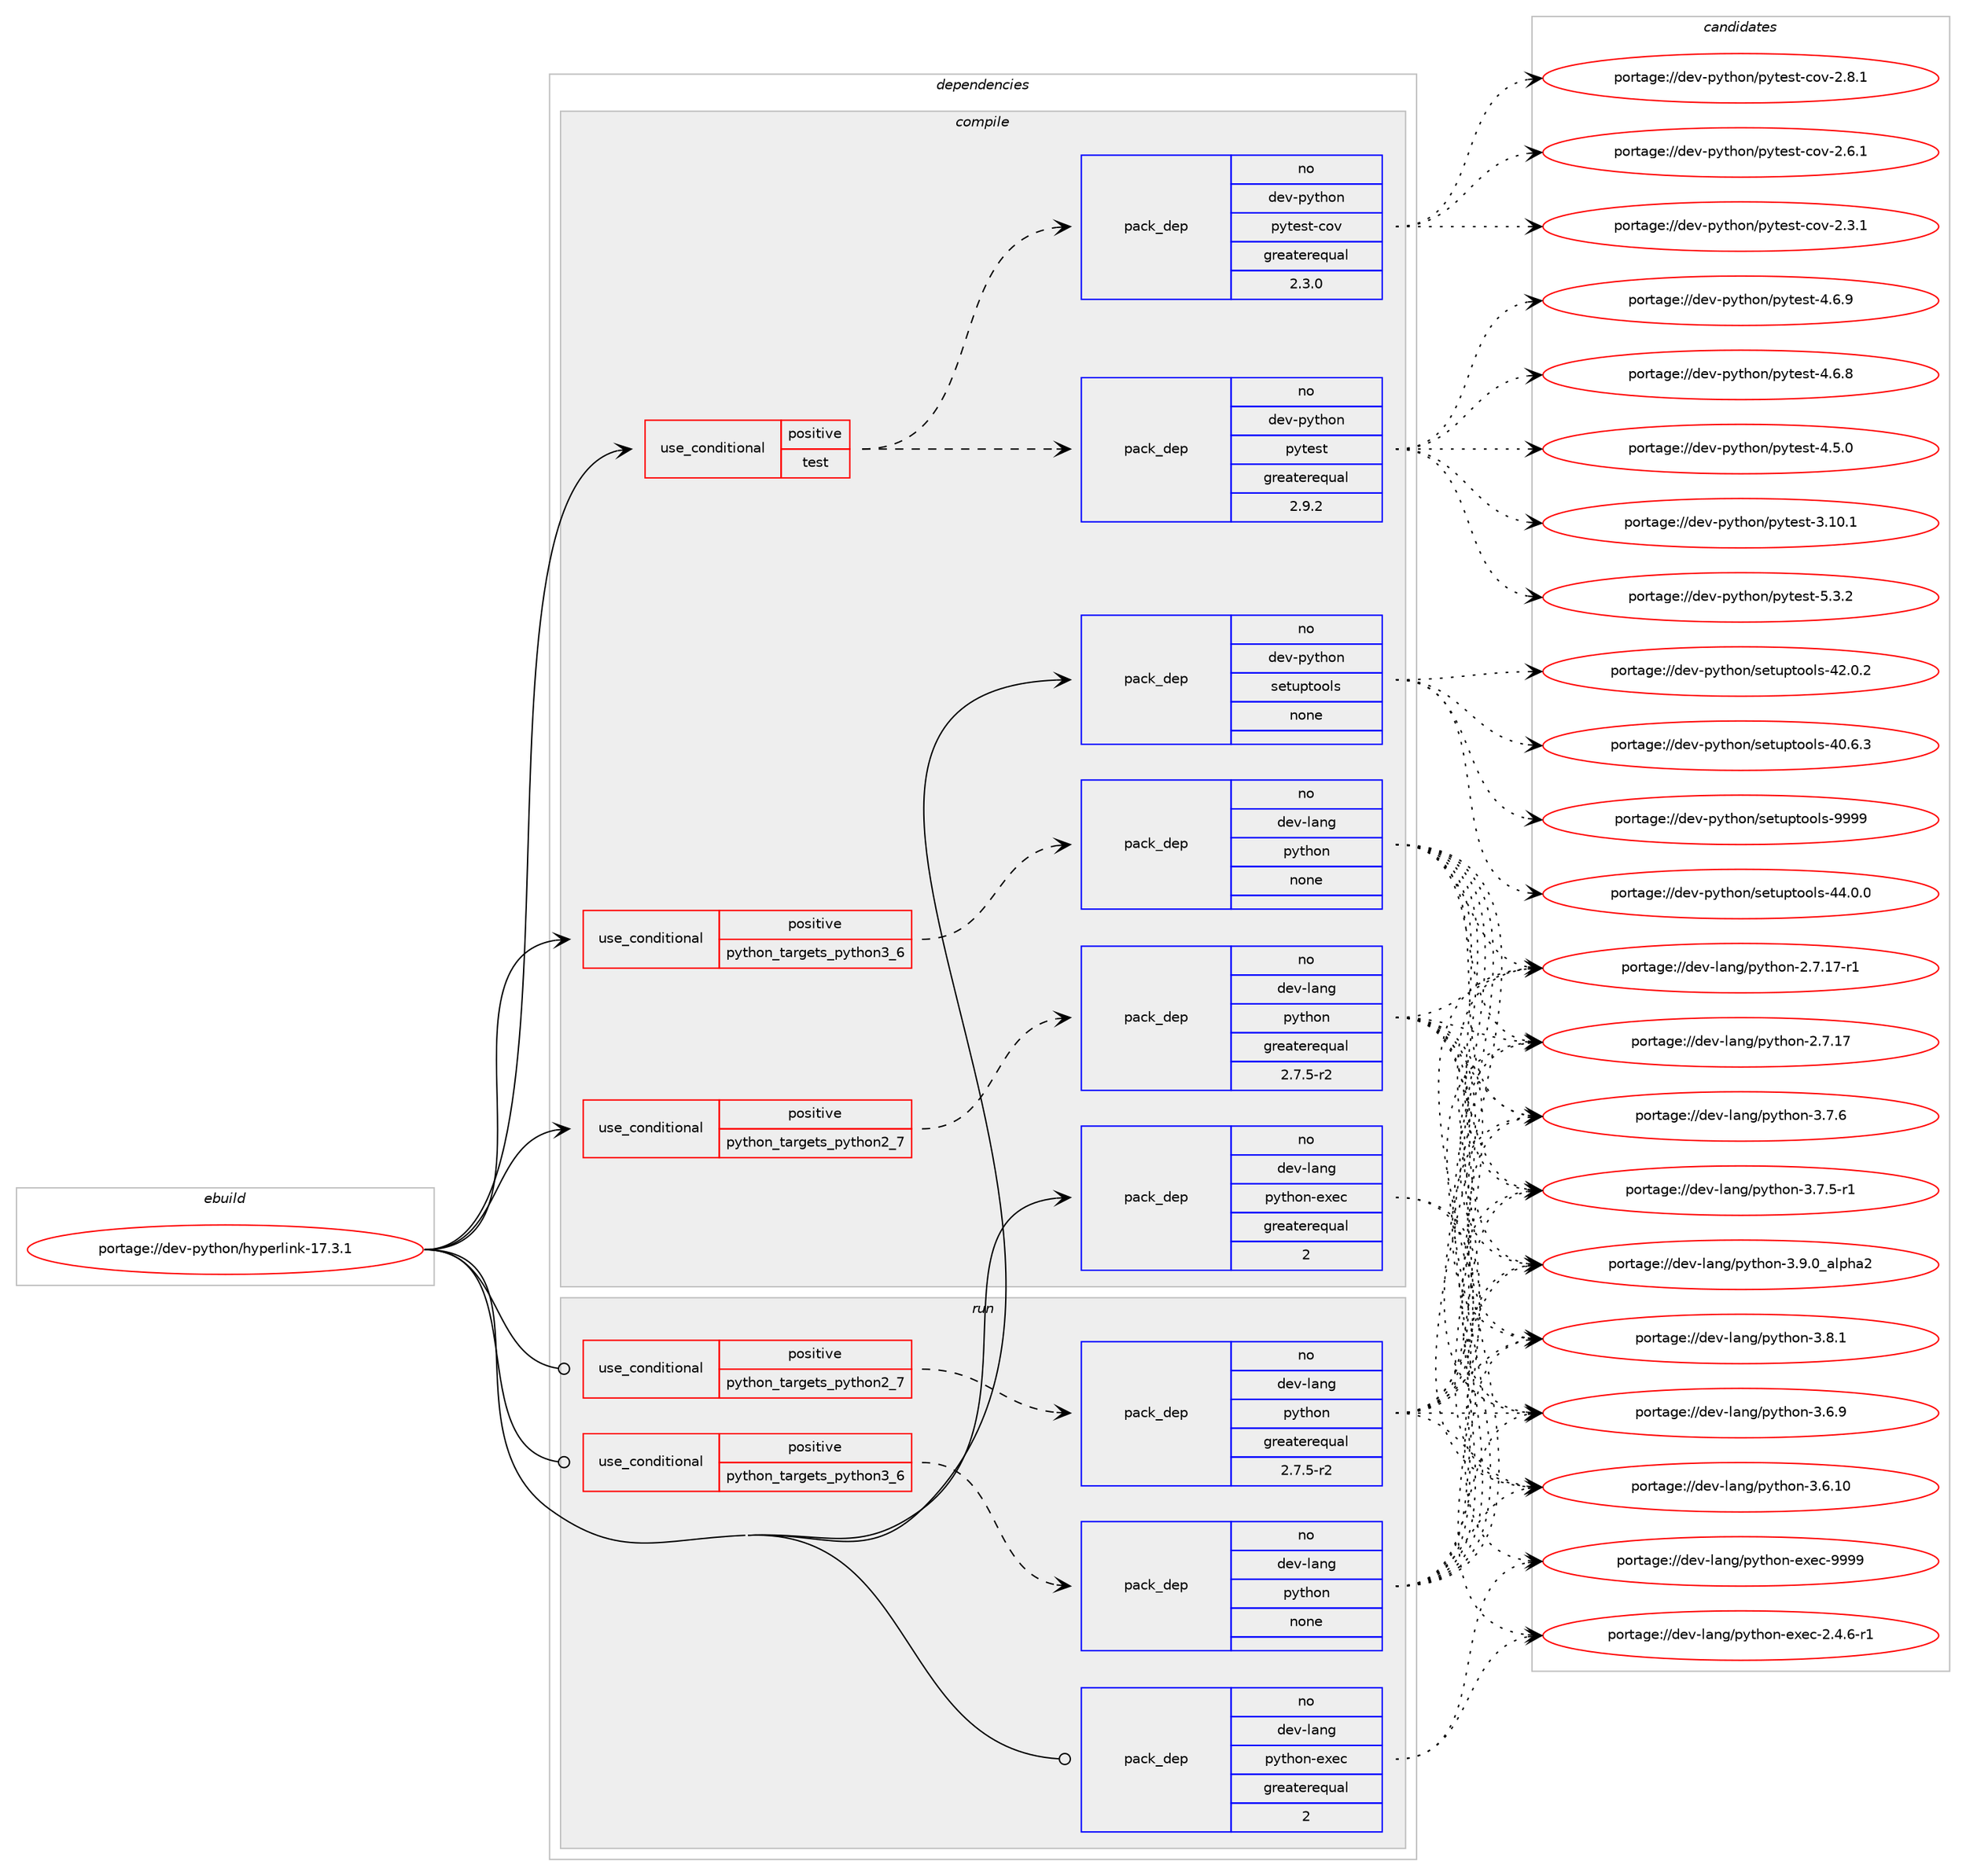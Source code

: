 digraph prolog {

# *************
# Graph options
# *************

newrank=true;
concentrate=true;
compound=true;
graph [rankdir=LR,fontname=Helvetica,fontsize=10,ranksep=1.5];#, ranksep=2.5, nodesep=0.2];
edge  [arrowhead=vee];
node  [fontname=Helvetica,fontsize=10];

# **********
# The ebuild
# **********

subgraph cluster_leftcol {
color=gray;
label=<<i>ebuild</i>>;
id [label="portage://dev-python/hyperlink-17.3.1", color=red, width=4, href="../dev-python/hyperlink-17.3.1.svg"];
}

# ****************
# The dependencies
# ****************

subgraph cluster_midcol {
color=gray;
label=<<i>dependencies</i>>;
subgraph cluster_compile {
fillcolor="#eeeeee";
style=filled;
label=<<i>compile</i>>;
subgraph cond114729 {
dependency456377 [label=<<TABLE BORDER="0" CELLBORDER="1" CELLSPACING="0" CELLPADDING="4"><TR><TD ROWSPAN="3" CELLPADDING="10">use_conditional</TD></TR><TR><TD>positive</TD></TR><TR><TD>python_targets_python2_7</TD></TR></TABLE>>, shape=none, color=red];
subgraph pack336665 {
dependency456378 [label=<<TABLE BORDER="0" CELLBORDER="1" CELLSPACING="0" CELLPADDING="4" WIDTH="220"><TR><TD ROWSPAN="6" CELLPADDING="30">pack_dep</TD></TR><TR><TD WIDTH="110">no</TD></TR><TR><TD>dev-lang</TD></TR><TR><TD>python</TD></TR><TR><TD>greaterequal</TD></TR><TR><TD>2.7.5-r2</TD></TR></TABLE>>, shape=none, color=blue];
}
dependency456377:e -> dependency456378:w [weight=20,style="dashed",arrowhead="vee"];
}
id:e -> dependency456377:w [weight=20,style="solid",arrowhead="vee"];
subgraph cond114730 {
dependency456379 [label=<<TABLE BORDER="0" CELLBORDER="1" CELLSPACING="0" CELLPADDING="4"><TR><TD ROWSPAN="3" CELLPADDING="10">use_conditional</TD></TR><TR><TD>positive</TD></TR><TR><TD>python_targets_python3_6</TD></TR></TABLE>>, shape=none, color=red];
subgraph pack336666 {
dependency456380 [label=<<TABLE BORDER="0" CELLBORDER="1" CELLSPACING="0" CELLPADDING="4" WIDTH="220"><TR><TD ROWSPAN="6" CELLPADDING="30">pack_dep</TD></TR><TR><TD WIDTH="110">no</TD></TR><TR><TD>dev-lang</TD></TR><TR><TD>python</TD></TR><TR><TD>none</TD></TR><TR><TD></TD></TR></TABLE>>, shape=none, color=blue];
}
dependency456379:e -> dependency456380:w [weight=20,style="dashed",arrowhead="vee"];
}
id:e -> dependency456379:w [weight=20,style="solid",arrowhead="vee"];
subgraph cond114731 {
dependency456381 [label=<<TABLE BORDER="0" CELLBORDER="1" CELLSPACING="0" CELLPADDING="4"><TR><TD ROWSPAN="3" CELLPADDING="10">use_conditional</TD></TR><TR><TD>positive</TD></TR><TR><TD>test</TD></TR></TABLE>>, shape=none, color=red];
subgraph pack336667 {
dependency456382 [label=<<TABLE BORDER="0" CELLBORDER="1" CELLSPACING="0" CELLPADDING="4" WIDTH="220"><TR><TD ROWSPAN="6" CELLPADDING="30">pack_dep</TD></TR><TR><TD WIDTH="110">no</TD></TR><TR><TD>dev-python</TD></TR><TR><TD>pytest</TD></TR><TR><TD>greaterequal</TD></TR><TR><TD>2.9.2</TD></TR></TABLE>>, shape=none, color=blue];
}
dependency456381:e -> dependency456382:w [weight=20,style="dashed",arrowhead="vee"];
subgraph pack336668 {
dependency456383 [label=<<TABLE BORDER="0" CELLBORDER="1" CELLSPACING="0" CELLPADDING="4" WIDTH="220"><TR><TD ROWSPAN="6" CELLPADDING="30">pack_dep</TD></TR><TR><TD WIDTH="110">no</TD></TR><TR><TD>dev-python</TD></TR><TR><TD>pytest-cov</TD></TR><TR><TD>greaterequal</TD></TR><TR><TD>2.3.0</TD></TR></TABLE>>, shape=none, color=blue];
}
dependency456381:e -> dependency456383:w [weight=20,style="dashed",arrowhead="vee"];
}
id:e -> dependency456381:w [weight=20,style="solid",arrowhead="vee"];
subgraph pack336669 {
dependency456384 [label=<<TABLE BORDER="0" CELLBORDER="1" CELLSPACING="0" CELLPADDING="4" WIDTH="220"><TR><TD ROWSPAN="6" CELLPADDING="30">pack_dep</TD></TR><TR><TD WIDTH="110">no</TD></TR><TR><TD>dev-lang</TD></TR><TR><TD>python-exec</TD></TR><TR><TD>greaterequal</TD></TR><TR><TD>2</TD></TR></TABLE>>, shape=none, color=blue];
}
id:e -> dependency456384:w [weight=20,style="solid",arrowhead="vee"];
subgraph pack336670 {
dependency456385 [label=<<TABLE BORDER="0" CELLBORDER="1" CELLSPACING="0" CELLPADDING="4" WIDTH="220"><TR><TD ROWSPAN="6" CELLPADDING="30">pack_dep</TD></TR><TR><TD WIDTH="110">no</TD></TR><TR><TD>dev-python</TD></TR><TR><TD>setuptools</TD></TR><TR><TD>none</TD></TR><TR><TD></TD></TR></TABLE>>, shape=none, color=blue];
}
id:e -> dependency456385:w [weight=20,style="solid",arrowhead="vee"];
}
subgraph cluster_compileandrun {
fillcolor="#eeeeee";
style=filled;
label=<<i>compile and run</i>>;
}
subgraph cluster_run {
fillcolor="#eeeeee";
style=filled;
label=<<i>run</i>>;
subgraph cond114732 {
dependency456386 [label=<<TABLE BORDER="0" CELLBORDER="1" CELLSPACING="0" CELLPADDING="4"><TR><TD ROWSPAN="3" CELLPADDING="10">use_conditional</TD></TR><TR><TD>positive</TD></TR><TR><TD>python_targets_python2_7</TD></TR></TABLE>>, shape=none, color=red];
subgraph pack336671 {
dependency456387 [label=<<TABLE BORDER="0" CELLBORDER="1" CELLSPACING="0" CELLPADDING="4" WIDTH="220"><TR><TD ROWSPAN="6" CELLPADDING="30">pack_dep</TD></TR><TR><TD WIDTH="110">no</TD></TR><TR><TD>dev-lang</TD></TR><TR><TD>python</TD></TR><TR><TD>greaterequal</TD></TR><TR><TD>2.7.5-r2</TD></TR></TABLE>>, shape=none, color=blue];
}
dependency456386:e -> dependency456387:w [weight=20,style="dashed",arrowhead="vee"];
}
id:e -> dependency456386:w [weight=20,style="solid",arrowhead="odot"];
subgraph cond114733 {
dependency456388 [label=<<TABLE BORDER="0" CELLBORDER="1" CELLSPACING="0" CELLPADDING="4"><TR><TD ROWSPAN="3" CELLPADDING="10">use_conditional</TD></TR><TR><TD>positive</TD></TR><TR><TD>python_targets_python3_6</TD></TR></TABLE>>, shape=none, color=red];
subgraph pack336672 {
dependency456389 [label=<<TABLE BORDER="0" CELLBORDER="1" CELLSPACING="0" CELLPADDING="4" WIDTH="220"><TR><TD ROWSPAN="6" CELLPADDING="30">pack_dep</TD></TR><TR><TD WIDTH="110">no</TD></TR><TR><TD>dev-lang</TD></TR><TR><TD>python</TD></TR><TR><TD>none</TD></TR><TR><TD></TD></TR></TABLE>>, shape=none, color=blue];
}
dependency456388:e -> dependency456389:w [weight=20,style="dashed",arrowhead="vee"];
}
id:e -> dependency456388:w [weight=20,style="solid",arrowhead="odot"];
subgraph pack336673 {
dependency456390 [label=<<TABLE BORDER="0" CELLBORDER="1" CELLSPACING="0" CELLPADDING="4" WIDTH="220"><TR><TD ROWSPAN="6" CELLPADDING="30">pack_dep</TD></TR><TR><TD WIDTH="110">no</TD></TR><TR><TD>dev-lang</TD></TR><TR><TD>python-exec</TD></TR><TR><TD>greaterequal</TD></TR><TR><TD>2</TD></TR></TABLE>>, shape=none, color=blue];
}
id:e -> dependency456390:w [weight=20,style="solid",arrowhead="odot"];
}
}

# **************
# The candidates
# **************

subgraph cluster_choices {
rank=same;
color=gray;
label=<<i>candidates</i>>;

subgraph choice336665 {
color=black;
nodesep=1;
choice10010111845108971101034711212111610411111045514657464895971081121049750 [label="portage://dev-lang/python-3.9.0_alpha2", color=red, width=4,href="../dev-lang/python-3.9.0_alpha2.svg"];
choice100101118451089711010347112121116104111110455146564649 [label="portage://dev-lang/python-3.8.1", color=red, width=4,href="../dev-lang/python-3.8.1.svg"];
choice100101118451089711010347112121116104111110455146554654 [label="portage://dev-lang/python-3.7.6", color=red, width=4,href="../dev-lang/python-3.7.6.svg"];
choice1001011184510897110103471121211161041111104551465546534511449 [label="portage://dev-lang/python-3.7.5-r1", color=red, width=4,href="../dev-lang/python-3.7.5-r1.svg"];
choice100101118451089711010347112121116104111110455146544657 [label="portage://dev-lang/python-3.6.9", color=red, width=4,href="../dev-lang/python-3.6.9.svg"];
choice10010111845108971101034711212111610411111045514654464948 [label="portage://dev-lang/python-3.6.10", color=red, width=4,href="../dev-lang/python-3.6.10.svg"];
choice100101118451089711010347112121116104111110455046554649554511449 [label="portage://dev-lang/python-2.7.17-r1", color=red, width=4,href="../dev-lang/python-2.7.17-r1.svg"];
choice10010111845108971101034711212111610411111045504655464955 [label="portage://dev-lang/python-2.7.17", color=red, width=4,href="../dev-lang/python-2.7.17.svg"];
dependency456378:e -> choice10010111845108971101034711212111610411111045514657464895971081121049750:w [style=dotted,weight="100"];
dependency456378:e -> choice100101118451089711010347112121116104111110455146564649:w [style=dotted,weight="100"];
dependency456378:e -> choice100101118451089711010347112121116104111110455146554654:w [style=dotted,weight="100"];
dependency456378:e -> choice1001011184510897110103471121211161041111104551465546534511449:w [style=dotted,weight="100"];
dependency456378:e -> choice100101118451089711010347112121116104111110455146544657:w [style=dotted,weight="100"];
dependency456378:e -> choice10010111845108971101034711212111610411111045514654464948:w [style=dotted,weight="100"];
dependency456378:e -> choice100101118451089711010347112121116104111110455046554649554511449:w [style=dotted,weight="100"];
dependency456378:e -> choice10010111845108971101034711212111610411111045504655464955:w [style=dotted,weight="100"];
}
subgraph choice336666 {
color=black;
nodesep=1;
choice10010111845108971101034711212111610411111045514657464895971081121049750 [label="portage://dev-lang/python-3.9.0_alpha2", color=red, width=4,href="../dev-lang/python-3.9.0_alpha2.svg"];
choice100101118451089711010347112121116104111110455146564649 [label="portage://dev-lang/python-3.8.1", color=red, width=4,href="../dev-lang/python-3.8.1.svg"];
choice100101118451089711010347112121116104111110455146554654 [label="portage://dev-lang/python-3.7.6", color=red, width=4,href="../dev-lang/python-3.7.6.svg"];
choice1001011184510897110103471121211161041111104551465546534511449 [label="portage://dev-lang/python-3.7.5-r1", color=red, width=4,href="../dev-lang/python-3.7.5-r1.svg"];
choice100101118451089711010347112121116104111110455146544657 [label="portage://dev-lang/python-3.6.9", color=red, width=4,href="../dev-lang/python-3.6.9.svg"];
choice10010111845108971101034711212111610411111045514654464948 [label="portage://dev-lang/python-3.6.10", color=red, width=4,href="../dev-lang/python-3.6.10.svg"];
choice100101118451089711010347112121116104111110455046554649554511449 [label="portage://dev-lang/python-2.7.17-r1", color=red, width=4,href="../dev-lang/python-2.7.17-r1.svg"];
choice10010111845108971101034711212111610411111045504655464955 [label="portage://dev-lang/python-2.7.17", color=red, width=4,href="../dev-lang/python-2.7.17.svg"];
dependency456380:e -> choice10010111845108971101034711212111610411111045514657464895971081121049750:w [style=dotted,weight="100"];
dependency456380:e -> choice100101118451089711010347112121116104111110455146564649:w [style=dotted,weight="100"];
dependency456380:e -> choice100101118451089711010347112121116104111110455146554654:w [style=dotted,weight="100"];
dependency456380:e -> choice1001011184510897110103471121211161041111104551465546534511449:w [style=dotted,weight="100"];
dependency456380:e -> choice100101118451089711010347112121116104111110455146544657:w [style=dotted,weight="100"];
dependency456380:e -> choice10010111845108971101034711212111610411111045514654464948:w [style=dotted,weight="100"];
dependency456380:e -> choice100101118451089711010347112121116104111110455046554649554511449:w [style=dotted,weight="100"];
dependency456380:e -> choice10010111845108971101034711212111610411111045504655464955:w [style=dotted,weight="100"];
}
subgraph choice336667 {
color=black;
nodesep=1;
choice1001011184511212111610411111047112121116101115116455346514650 [label="portage://dev-python/pytest-5.3.2", color=red, width=4,href="../dev-python/pytest-5.3.2.svg"];
choice1001011184511212111610411111047112121116101115116455246544657 [label="portage://dev-python/pytest-4.6.9", color=red, width=4,href="../dev-python/pytest-4.6.9.svg"];
choice1001011184511212111610411111047112121116101115116455246544656 [label="portage://dev-python/pytest-4.6.8", color=red, width=4,href="../dev-python/pytest-4.6.8.svg"];
choice1001011184511212111610411111047112121116101115116455246534648 [label="portage://dev-python/pytest-4.5.0", color=red, width=4,href="../dev-python/pytest-4.5.0.svg"];
choice100101118451121211161041111104711212111610111511645514649484649 [label="portage://dev-python/pytest-3.10.1", color=red, width=4,href="../dev-python/pytest-3.10.1.svg"];
dependency456382:e -> choice1001011184511212111610411111047112121116101115116455346514650:w [style=dotted,weight="100"];
dependency456382:e -> choice1001011184511212111610411111047112121116101115116455246544657:w [style=dotted,weight="100"];
dependency456382:e -> choice1001011184511212111610411111047112121116101115116455246544656:w [style=dotted,weight="100"];
dependency456382:e -> choice1001011184511212111610411111047112121116101115116455246534648:w [style=dotted,weight="100"];
dependency456382:e -> choice100101118451121211161041111104711212111610111511645514649484649:w [style=dotted,weight="100"];
}
subgraph choice336668 {
color=black;
nodesep=1;
choice10010111845112121116104111110471121211161011151164599111118455046564649 [label="portage://dev-python/pytest-cov-2.8.1", color=red, width=4,href="../dev-python/pytest-cov-2.8.1.svg"];
choice10010111845112121116104111110471121211161011151164599111118455046544649 [label="portage://dev-python/pytest-cov-2.6.1", color=red, width=4,href="../dev-python/pytest-cov-2.6.1.svg"];
choice10010111845112121116104111110471121211161011151164599111118455046514649 [label="portage://dev-python/pytest-cov-2.3.1", color=red, width=4,href="../dev-python/pytest-cov-2.3.1.svg"];
dependency456383:e -> choice10010111845112121116104111110471121211161011151164599111118455046564649:w [style=dotted,weight="100"];
dependency456383:e -> choice10010111845112121116104111110471121211161011151164599111118455046544649:w [style=dotted,weight="100"];
dependency456383:e -> choice10010111845112121116104111110471121211161011151164599111118455046514649:w [style=dotted,weight="100"];
}
subgraph choice336669 {
color=black;
nodesep=1;
choice10010111845108971101034711212111610411111045101120101994557575757 [label="portage://dev-lang/python-exec-9999", color=red, width=4,href="../dev-lang/python-exec-9999.svg"];
choice10010111845108971101034711212111610411111045101120101994550465246544511449 [label="portage://dev-lang/python-exec-2.4.6-r1", color=red, width=4,href="../dev-lang/python-exec-2.4.6-r1.svg"];
dependency456384:e -> choice10010111845108971101034711212111610411111045101120101994557575757:w [style=dotted,weight="100"];
dependency456384:e -> choice10010111845108971101034711212111610411111045101120101994550465246544511449:w [style=dotted,weight="100"];
}
subgraph choice336670 {
color=black;
nodesep=1;
choice10010111845112121116104111110471151011161171121161111111081154557575757 [label="portage://dev-python/setuptools-9999", color=red, width=4,href="../dev-python/setuptools-9999.svg"];
choice100101118451121211161041111104711510111611711211611111110811545525246484648 [label="portage://dev-python/setuptools-44.0.0", color=red, width=4,href="../dev-python/setuptools-44.0.0.svg"];
choice100101118451121211161041111104711510111611711211611111110811545525046484650 [label="portage://dev-python/setuptools-42.0.2", color=red, width=4,href="../dev-python/setuptools-42.0.2.svg"];
choice100101118451121211161041111104711510111611711211611111110811545524846544651 [label="portage://dev-python/setuptools-40.6.3", color=red, width=4,href="../dev-python/setuptools-40.6.3.svg"];
dependency456385:e -> choice10010111845112121116104111110471151011161171121161111111081154557575757:w [style=dotted,weight="100"];
dependency456385:e -> choice100101118451121211161041111104711510111611711211611111110811545525246484648:w [style=dotted,weight="100"];
dependency456385:e -> choice100101118451121211161041111104711510111611711211611111110811545525046484650:w [style=dotted,weight="100"];
dependency456385:e -> choice100101118451121211161041111104711510111611711211611111110811545524846544651:w [style=dotted,weight="100"];
}
subgraph choice336671 {
color=black;
nodesep=1;
choice10010111845108971101034711212111610411111045514657464895971081121049750 [label="portage://dev-lang/python-3.9.0_alpha2", color=red, width=4,href="../dev-lang/python-3.9.0_alpha2.svg"];
choice100101118451089711010347112121116104111110455146564649 [label="portage://dev-lang/python-3.8.1", color=red, width=4,href="../dev-lang/python-3.8.1.svg"];
choice100101118451089711010347112121116104111110455146554654 [label="portage://dev-lang/python-3.7.6", color=red, width=4,href="../dev-lang/python-3.7.6.svg"];
choice1001011184510897110103471121211161041111104551465546534511449 [label="portage://dev-lang/python-3.7.5-r1", color=red, width=4,href="../dev-lang/python-3.7.5-r1.svg"];
choice100101118451089711010347112121116104111110455146544657 [label="portage://dev-lang/python-3.6.9", color=red, width=4,href="../dev-lang/python-3.6.9.svg"];
choice10010111845108971101034711212111610411111045514654464948 [label="portage://dev-lang/python-3.6.10", color=red, width=4,href="../dev-lang/python-3.6.10.svg"];
choice100101118451089711010347112121116104111110455046554649554511449 [label="portage://dev-lang/python-2.7.17-r1", color=red, width=4,href="../dev-lang/python-2.7.17-r1.svg"];
choice10010111845108971101034711212111610411111045504655464955 [label="portage://dev-lang/python-2.7.17", color=red, width=4,href="../dev-lang/python-2.7.17.svg"];
dependency456387:e -> choice10010111845108971101034711212111610411111045514657464895971081121049750:w [style=dotted,weight="100"];
dependency456387:e -> choice100101118451089711010347112121116104111110455146564649:w [style=dotted,weight="100"];
dependency456387:e -> choice100101118451089711010347112121116104111110455146554654:w [style=dotted,weight="100"];
dependency456387:e -> choice1001011184510897110103471121211161041111104551465546534511449:w [style=dotted,weight="100"];
dependency456387:e -> choice100101118451089711010347112121116104111110455146544657:w [style=dotted,weight="100"];
dependency456387:e -> choice10010111845108971101034711212111610411111045514654464948:w [style=dotted,weight="100"];
dependency456387:e -> choice100101118451089711010347112121116104111110455046554649554511449:w [style=dotted,weight="100"];
dependency456387:e -> choice10010111845108971101034711212111610411111045504655464955:w [style=dotted,weight="100"];
}
subgraph choice336672 {
color=black;
nodesep=1;
choice10010111845108971101034711212111610411111045514657464895971081121049750 [label="portage://dev-lang/python-3.9.0_alpha2", color=red, width=4,href="../dev-lang/python-3.9.0_alpha2.svg"];
choice100101118451089711010347112121116104111110455146564649 [label="portage://dev-lang/python-3.8.1", color=red, width=4,href="../dev-lang/python-3.8.1.svg"];
choice100101118451089711010347112121116104111110455146554654 [label="portage://dev-lang/python-3.7.6", color=red, width=4,href="../dev-lang/python-3.7.6.svg"];
choice1001011184510897110103471121211161041111104551465546534511449 [label="portage://dev-lang/python-3.7.5-r1", color=red, width=4,href="../dev-lang/python-3.7.5-r1.svg"];
choice100101118451089711010347112121116104111110455146544657 [label="portage://dev-lang/python-3.6.9", color=red, width=4,href="../dev-lang/python-3.6.9.svg"];
choice10010111845108971101034711212111610411111045514654464948 [label="portage://dev-lang/python-3.6.10", color=red, width=4,href="../dev-lang/python-3.6.10.svg"];
choice100101118451089711010347112121116104111110455046554649554511449 [label="portage://dev-lang/python-2.7.17-r1", color=red, width=4,href="../dev-lang/python-2.7.17-r1.svg"];
choice10010111845108971101034711212111610411111045504655464955 [label="portage://dev-lang/python-2.7.17", color=red, width=4,href="../dev-lang/python-2.7.17.svg"];
dependency456389:e -> choice10010111845108971101034711212111610411111045514657464895971081121049750:w [style=dotted,weight="100"];
dependency456389:e -> choice100101118451089711010347112121116104111110455146564649:w [style=dotted,weight="100"];
dependency456389:e -> choice100101118451089711010347112121116104111110455146554654:w [style=dotted,weight="100"];
dependency456389:e -> choice1001011184510897110103471121211161041111104551465546534511449:w [style=dotted,weight="100"];
dependency456389:e -> choice100101118451089711010347112121116104111110455146544657:w [style=dotted,weight="100"];
dependency456389:e -> choice10010111845108971101034711212111610411111045514654464948:w [style=dotted,weight="100"];
dependency456389:e -> choice100101118451089711010347112121116104111110455046554649554511449:w [style=dotted,weight="100"];
dependency456389:e -> choice10010111845108971101034711212111610411111045504655464955:w [style=dotted,weight="100"];
}
subgraph choice336673 {
color=black;
nodesep=1;
choice10010111845108971101034711212111610411111045101120101994557575757 [label="portage://dev-lang/python-exec-9999", color=red, width=4,href="../dev-lang/python-exec-9999.svg"];
choice10010111845108971101034711212111610411111045101120101994550465246544511449 [label="portage://dev-lang/python-exec-2.4.6-r1", color=red, width=4,href="../dev-lang/python-exec-2.4.6-r1.svg"];
dependency456390:e -> choice10010111845108971101034711212111610411111045101120101994557575757:w [style=dotted,weight="100"];
dependency456390:e -> choice10010111845108971101034711212111610411111045101120101994550465246544511449:w [style=dotted,weight="100"];
}
}

}
